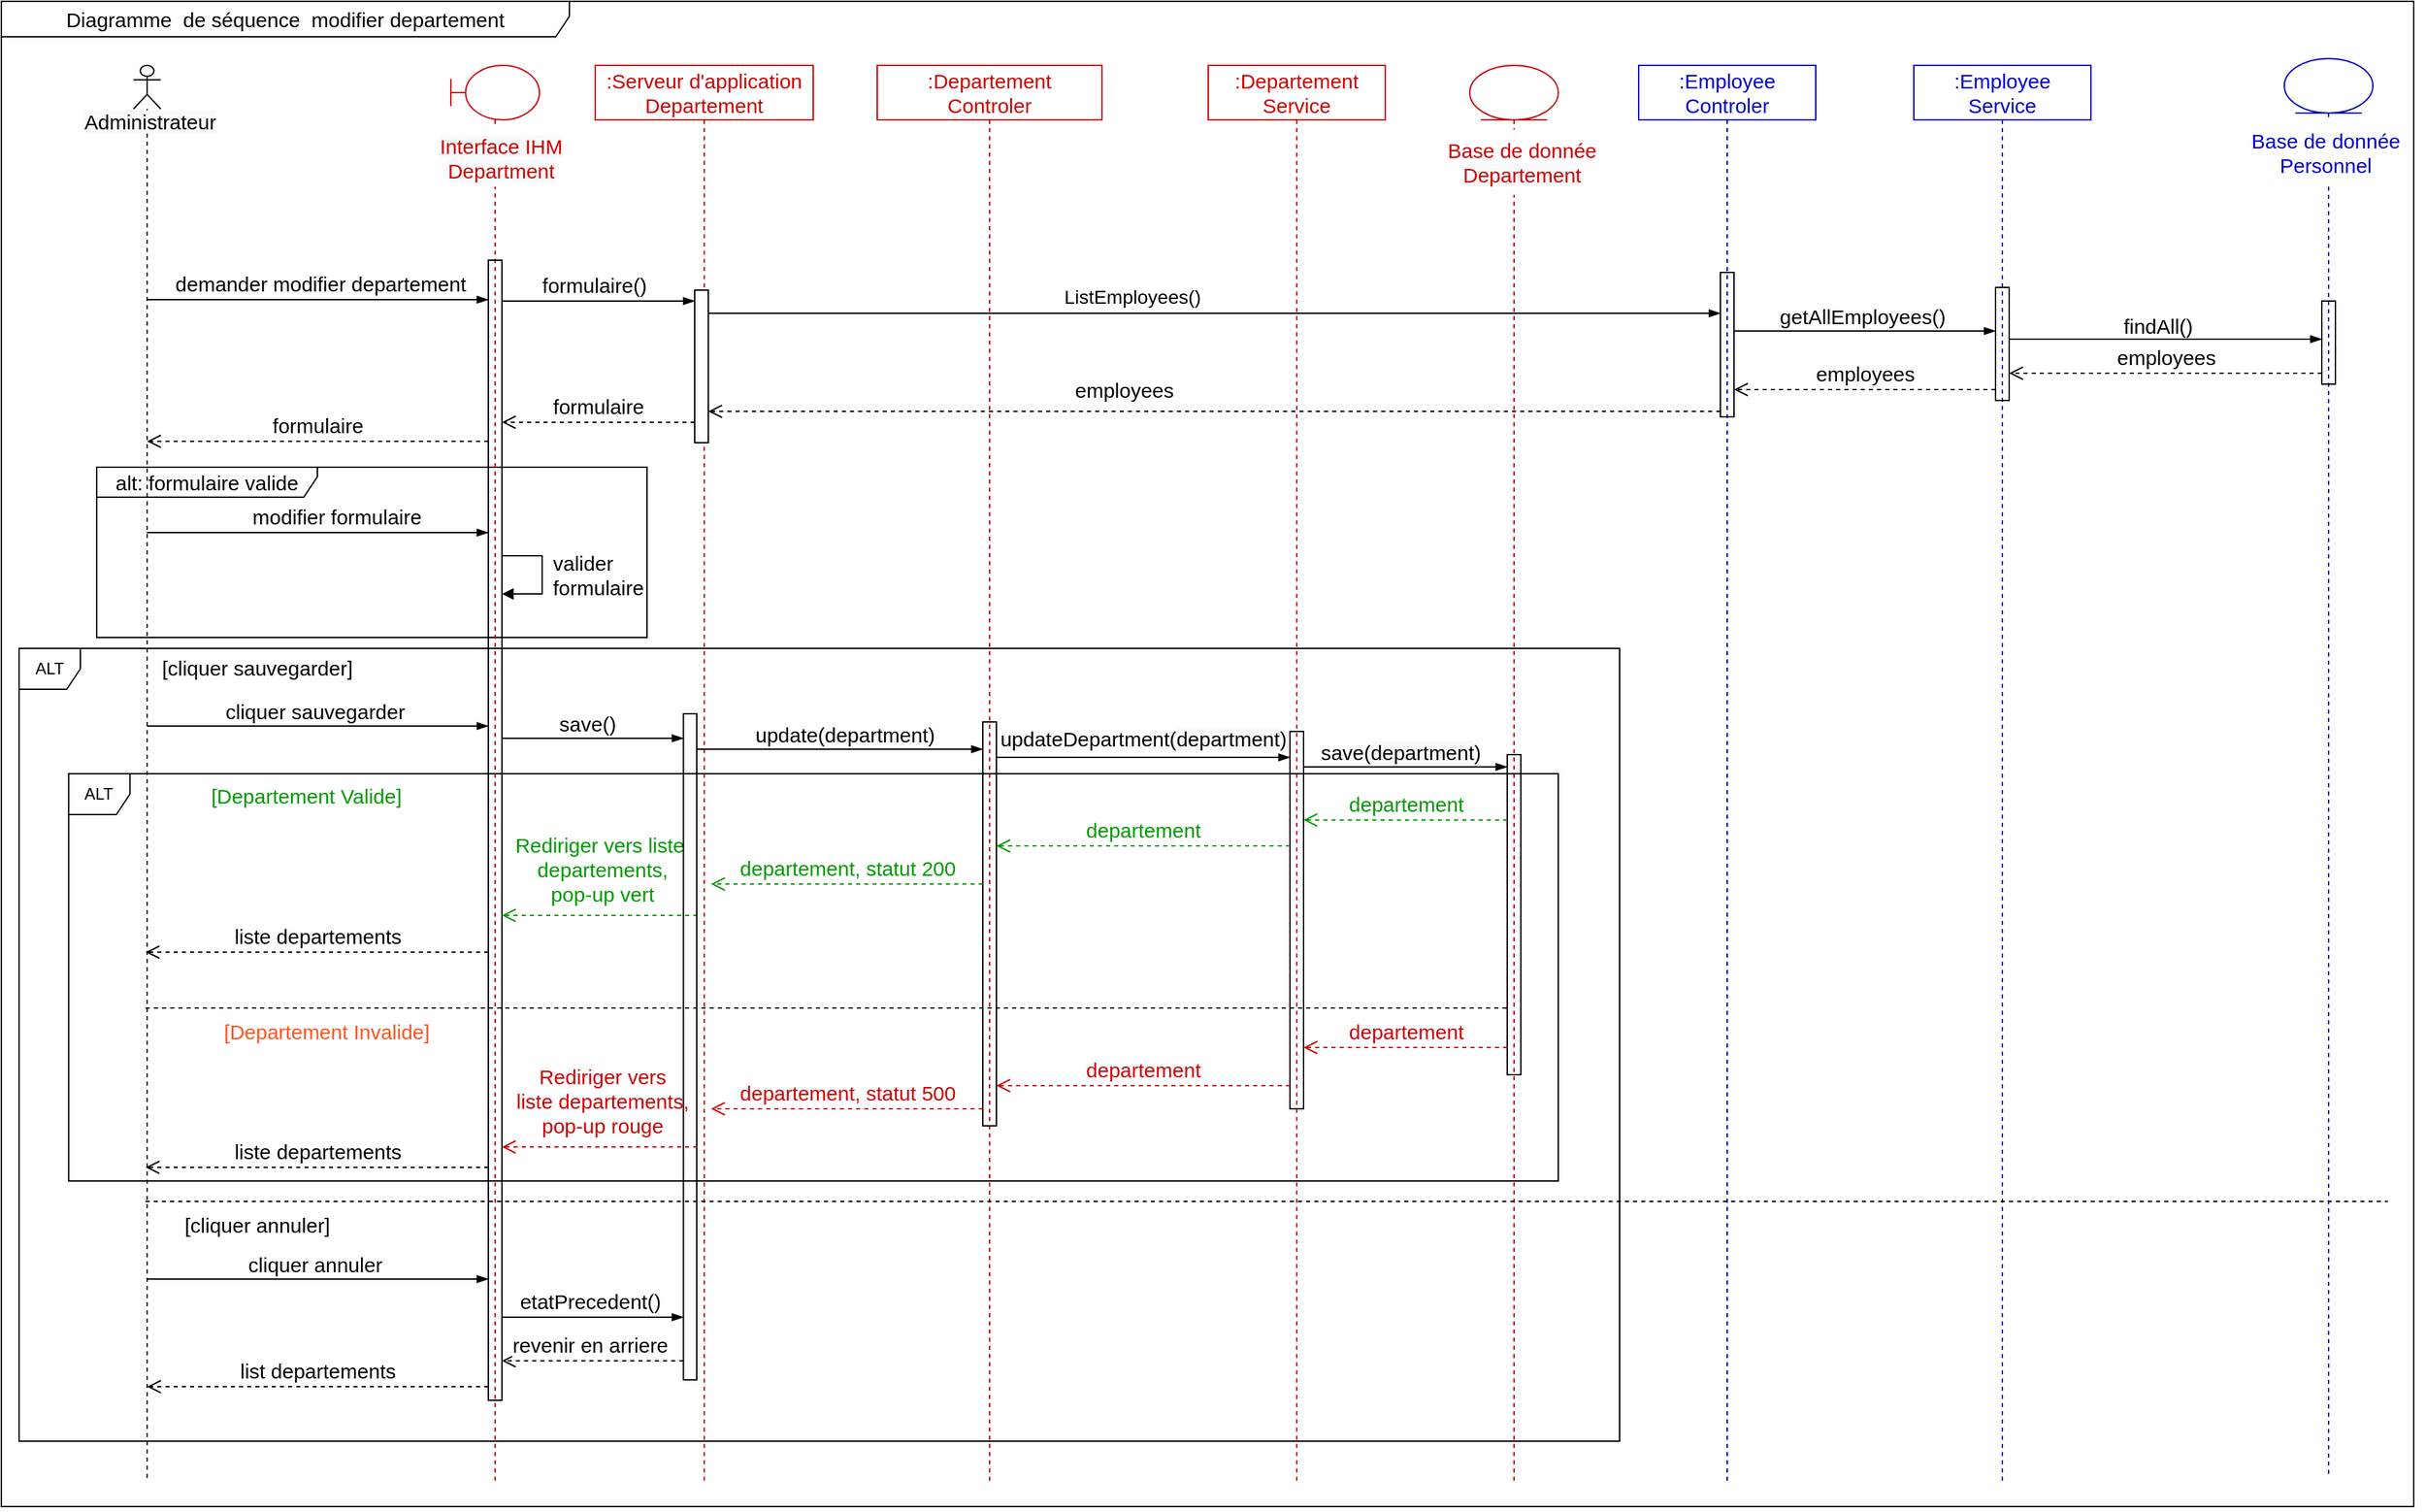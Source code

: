 <mxfile version="20.2.3" type="github">
  <diagram id="Mkl_PsdnmxrldSqLvvV-" name="Page-1">
    <mxGraphModel dx="2370" dy="1323" grid="0" gridSize="10" guides="1" tooltips="1" connect="1" arrows="1" fold="1" page="1" pageScale="1" pageWidth="827" pageHeight="1169" math="0" shadow="0">
      <root>
        <mxCell id="0" />
        <mxCell id="1" parent="0" />
        <mxCell id="fcN-yEFnmqgdUuzDJul8-133" value="Diagramme&amp;nbsp; de séquence&amp;nbsp; modifier departement" style="shape=umlFrame;whiteSpace=wrap;html=1;rounded=0;shadow=0;glass=0;sketch=0;fontSize=15;fillColor=none;width=417;height=26;" vertex="1" parent="1">
          <mxGeometry x="13" y="18" width="1771" height="1105" as="geometry" />
        </mxCell>
        <mxCell id="fcN-yEFnmqgdUuzDJul8-66" value="&lt;font style=&quot;font-size: 15px;&quot;&gt;alt: formulaire valide&lt;/font&gt;" style="shape=umlFrame;whiteSpace=wrap;html=1;width=162;height=22;" vertex="1" parent="1">
          <mxGeometry x="83" y="360" width="404" height="125" as="geometry" />
        </mxCell>
        <mxCell id="fcN-yEFnmqgdUuzDJul8-67" value=":Departement&lt;br&gt;Controler" style="shape=umlLifeline;perimeter=lifelinePerimeter;whiteSpace=wrap;html=1;container=1;collapsible=0;recursiveResize=0;outlineConnect=0;rounded=0;shadow=0;glass=0;sketch=0;fillColor=none;fontSize=15;fontColor=#CC0000;strokeColor=#CC0000;" vertex="1" parent="1">
          <mxGeometry x="656" y="65" width="165" height="1040" as="geometry" />
        </mxCell>
        <mxCell id="fcN-yEFnmqgdUuzDJul8-68" value="" style="html=1;points=[];perimeter=orthogonalPerimeter;rounded=0;shadow=0;glass=0;sketch=0;fontSize=15;fillColor=none;" vertex="1" parent="fcN-yEFnmqgdUuzDJul8-67">
          <mxGeometry x="77.5" y="482" width="10" height="296.5" as="geometry" />
        </mxCell>
        <mxCell id="fcN-yEFnmqgdUuzDJul8-69" style="edgeStyle=none;rounded=0;orthogonalLoop=1;jettySize=auto;html=1;fontSize=15;fontColor=#000000;strokeColor=#000000;endArrow=none;endFill=0;dashed=1;" edge="1" parent="1" target="fcN-yEFnmqgdUuzDJul8-75">
          <mxGeometry relative="1" as="geometry">
            <Array as="points">
              <mxPoint x="238" y="757" />
            </Array>
            <mxPoint x="118.962" y="757.0" as="sourcePoint" />
          </mxGeometry>
        </mxCell>
        <mxCell id="fcN-yEFnmqgdUuzDJul8-70" value="" style="shape=umlLifeline;participant=umlActor;perimeter=lifelinePerimeter;whiteSpace=wrap;html=1;container=1;collapsible=0;recursiveResize=0;verticalAlign=top;spacingTop=36;outlineConnect=0;fillColor=none;size=32;sketch=0;shadow=0;rounded=0;glass=0;" vertex="1" parent="1">
          <mxGeometry x="110" y="65" width="20" height="1040" as="geometry" />
        </mxCell>
        <mxCell id="fcN-yEFnmqgdUuzDJul8-71" value="&lt;span style=&quot;color: rgb(0, 0, 0); font-family: Helvetica; font-size: 15px; font-style: normal; font-variant-ligatures: normal; font-variant-caps: normal; font-weight: 400; letter-spacing: normal; orphans: 2; text-align: center; text-indent: 0px; text-transform: none; widows: 2; word-spacing: 0px; -webkit-text-stroke-width: 0px; background-color: rgb(248, 249, 250); text-decoration-thickness: initial; text-decoration-style: initial; text-decoration-color: initial; float: none; display: inline !important;&quot;&gt;Administrateur&lt;/span&gt;" style="text;whiteSpace=wrap;html=1;fontSize=15;" vertex="1" parent="1">
          <mxGeometry x="72" y="91" width="105" height="36" as="geometry" />
        </mxCell>
        <mxCell id="fcN-yEFnmqgdUuzDJul8-72" value=":Departement&lt;br&gt;Service" style="shape=umlLifeline;perimeter=lifelinePerimeter;whiteSpace=wrap;html=1;container=1;collapsible=0;recursiveResize=0;outlineConnect=0;rounded=0;shadow=0;glass=0;sketch=0;fillColor=none;fontSize=15;fontColor=#CC0000;strokeColor=#CC0000;" vertex="1" parent="1">
          <mxGeometry x="899" y="65" width="130" height="1040" as="geometry" />
        </mxCell>
        <mxCell id="fcN-yEFnmqgdUuzDJul8-73" value="" style="html=1;points=[];perimeter=orthogonalPerimeter;rounded=0;shadow=0;glass=0;sketch=0;fontSize=15;fillColor=none;" vertex="1" parent="fcN-yEFnmqgdUuzDJul8-72">
          <mxGeometry x="60" y="489" width="10" height="277" as="geometry" />
        </mxCell>
        <mxCell id="fcN-yEFnmqgdUuzDJul8-74" value="" style="shape=umlLifeline;participant=umlEntity;perimeter=lifelinePerimeter;whiteSpace=wrap;html=1;container=1;collapsible=0;recursiveResize=0;verticalAlign=top;spacingTop=36;outlineConnect=0;rounded=0;shadow=0;glass=0;sketch=0;fontSize=15;fillColor=none;fontColor=#CC6600;strokeColor=#CC0000;" vertex="1" parent="1">
          <mxGeometry x="1091" y="65" width="65" height="1040" as="geometry" />
        </mxCell>
        <mxCell id="fcN-yEFnmqgdUuzDJul8-75" value="" style="html=1;points=[];perimeter=orthogonalPerimeter;rounded=0;shadow=0;glass=0;sketch=0;fontSize=15;fillColor=none;" vertex="1" parent="fcN-yEFnmqgdUuzDJul8-74">
          <mxGeometry x="27.5" y="506" width="10" height="235" as="geometry" />
        </mxCell>
        <mxCell id="fcN-yEFnmqgdUuzDJul8-76" value="&lt;span style=&quot;font-family: Helvetica; font-size: 15px; font-style: normal; font-variant-ligatures: normal; font-variant-caps: normal; font-weight: 400; letter-spacing: normal; orphans: 2; text-indent: 0px; text-transform: none; widows: 2; word-spacing: 0px; -webkit-text-stroke-width: 0px; text-decoration-thickness: initial; text-decoration-style: initial; text-decoration-color: initial; float: none; display: inline !important;&quot;&gt;Base de donnée&lt;br&gt;&lt;span style=&quot;background-color: rgb(248, 249, 250);&quot;&gt;Departement&lt;/span&gt;&lt;br&gt;&lt;/span&gt;" style="text;whiteSpace=wrap;html=1;fontSize=15;align=center;fillColor=default;fontColor=#CC0000;labelBackgroundColor=default;" vertex="1" parent="fcN-yEFnmqgdUuzDJul8-74">
          <mxGeometry x="-21" y="47" width="119" height="48" as="geometry" />
        </mxCell>
        <mxCell id="fcN-yEFnmqgdUuzDJul8-77" value="" style="shape=umlLifeline;participant=umlBoundary;perimeter=lifelinePerimeter;whiteSpace=wrap;html=1;container=1;collapsible=0;recursiveResize=0;verticalAlign=top;spacingTop=36;outlineConnect=0;rounded=0;shadow=0;glass=0;sketch=0;fontSize=15;fillColor=none;fontColor=#CC6600;strokeColor=#CC0000;" vertex="1" parent="1">
          <mxGeometry x="343" y="65" width="65" height="1040" as="geometry" />
        </mxCell>
        <mxCell id="fcN-yEFnmqgdUuzDJul8-78" value="&lt;span style=&quot;font-family: Helvetica; font-size: 15px; font-style: normal; font-variant-ligatures: normal; font-variant-caps: normal; font-weight: 400; letter-spacing: normal; orphans: 2; text-indent: 0px; text-transform: none; widows: 2; word-spacing: 0px; -webkit-text-stroke-width: 0px; background-color: rgb(248, 249, 250); text-decoration-thickness: initial; text-decoration-style: initial; text-decoration-color: initial; float: none; display: inline !important;&quot;&gt;Interface IHM&lt;/span&gt;&lt;br style=&quot;font-family: Helvetica; font-size: 15px; font-style: normal; font-variant-ligatures: normal; font-variant-caps: normal; font-weight: 400; letter-spacing: normal; orphans: 2; text-indent: 0px; text-transform: none; widows: 2; word-spacing: 0px; -webkit-text-stroke-width: 0px; background-color: rgb(248, 249, 250); text-decoration-thickness: initial; text-decoration-style: initial; text-decoration-color: initial;&quot;&gt;&lt;span style=&quot;font-family: Helvetica; font-size: 15px; font-style: normal; font-variant-ligatures: normal; font-variant-caps: normal; font-weight: 400; letter-spacing: normal; orphans: 2; text-indent: 0px; text-transform: none; widows: 2; word-spacing: 0px; -webkit-text-stroke-width: 0px; background-color: rgb(248, 249, 250); text-decoration-thickness: initial; text-decoration-style: initial; text-decoration-color: initial; float: none; display: inline !important;&quot;&gt;Department&lt;/span&gt;" style="text;whiteSpace=wrap;html=1;fontSize=15;align=center;fillColor=default;fontColor=#CC0000;" vertex="1" parent="fcN-yEFnmqgdUuzDJul8-77">
          <mxGeometry x="-24" y="44" width="122" height="45" as="geometry" />
        </mxCell>
        <mxCell id="fcN-yEFnmqgdUuzDJul8-79" value="" style="html=1;points=[];perimeter=orthogonalPerimeter;rounded=0;shadow=0;glass=0;sketch=0;fontSize=15;fillColor=none;" vertex="1" parent="fcN-yEFnmqgdUuzDJul8-77">
          <mxGeometry x="27.5" y="143" width="10" height="837" as="geometry" />
        </mxCell>
        <mxCell id="fcN-yEFnmqgdUuzDJul8-80" value="valider&lt;br&gt;formulaire" style="edgeStyle=orthogonalEdgeStyle;html=1;align=left;spacingLeft=2;endArrow=block;rounded=0;fontSize=15;labelBackgroundColor=none;" edge="1" parent="fcN-yEFnmqgdUuzDJul8-77">
          <mxGeometry x="-0.001" y="4" relative="1" as="geometry">
            <mxPoint x="37.5" y="360.037" as="sourcePoint" />
            <Array as="points">
              <mxPoint x="67" y="360" />
              <mxPoint x="67" y="388" />
            </Array>
            <mxPoint x="37.5" y="388.037" as="targetPoint" />
            <mxPoint as="offset" />
          </mxGeometry>
        </mxCell>
        <mxCell id="fcN-yEFnmqgdUuzDJul8-81" value="" style="edgeStyle=elbowEdgeStyle;fontSize=12;html=1;endArrow=blockThin;endFill=1;rounded=0;" edge="1" parent="1" source="fcN-yEFnmqgdUuzDJul8-70" target="fcN-yEFnmqgdUuzDJul8-79">
          <mxGeometry width="160" relative="1" as="geometry">
            <mxPoint x="628" y="319" as="sourcePoint" />
            <mxPoint x="788" y="319" as="targetPoint" />
            <Array as="points">
              <mxPoint x="190" y="237" />
              <mxPoint x="171" y="210" />
            </Array>
          </mxGeometry>
        </mxCell>
        <mxCell id="fcN-yEFnmqgdUuzDJul8-82" value="demander modifier departement" style="edgeLabel;html=1;align=center;verticalAlign=middle;resizable=0;points=[];fontSize=15;" vertex="1" connectable="0" parent="fcN-yEFnmqgdUuzDJul8-81">
          <mxGeometry x="-0.395" relative="1" as="geometry">
            <mxPoint x="51" y="-12" as="offset" />
          </mxGeometry>
        </mxCell>
        <mxCell id="fcN-yEFnmqgdUuzDJul8-83" value="" style="edgeStyle=elbowEdgeStyle;fontSize=12;html=1;endArrow=blockThin;endFill=1;rounded=0;" edge="1" parent="1" source="fcN-yEFnmqgdUuzDJul8-68" target="fcN-yEFnmqgdUuzDJul8-73">
          <mxGeometry width="160" relative="1" as="geometry">
            <mxPoint x="743.5" y="573" as="sourcePoint" />
            <mxPoint x="959" y="573" as="targetPoint" />
            <Array as="points">
              <mxPoint x="778" y="573" />
              <mxPoint x="753" y="364" />
              <mxPoint x="602" y="349" />
              <mxPoint x="527" y="378" />
            </Array>
          </mxGeometry>
        </mxCell>
        <mxCell id="fcN-yEFnmqgdUuzDJul8-84" value="updateDepartment(&lt;span style=&quot;background-color: rgb(248, 249, 250);&quot;&gt;department&lt;/span&gt;)" style="edgeLabel;html=1;align=center;verticalAlign=middle;resizable=0;points=[];fontSize=15;" vertex="1" connectable="0" parent="fcN-yEFnmqgdUuzDJul8-83">
          <mxGeometry x="0.124" relative="1" as="geometry">
            <mxPoint x="-14" y="-14" as="offset" />
          </mxGeometry>
        </mxCell>
        <mxCell id="fcN-yEFnmqgdUuzDJul8-85" value="" style="edgeStyle=elbowEdgeStyle;fontSize=12;html=1;endArrow=blockThin;endFill=1;rounded=0;" edge="1" parent="1" source="fcN-yEFnmqgdUuzDJul8-73" target="fcN-yEFnmqgdUuzDJul8-75">
          <mxGeometry width="160" relative="1" as="geometry">
            <mxPoint x="474" y="404" as="sourcePoint" />
            <mxPoint x="634" y="404" as="targetPoint" />
            <Array as="points">
              <mxPoint x="1060" y="580" />
              <mxPoint x="969" y="591" />
              <mxPoint x="766" y="367" />
            </Array>
          </mxGeometry>
        </mxCell>
        <mxCell id="fcN-yEFnmqgdUuzDJul8-86" value="save(&lt;span style=&quot;background-color: rgb(248, 249, 250);&quot;&gt;department&lt;/span&gt;)" style="edgeLabel;html=1;align=center;verticalAlign=middle;resizable=0;points=[];fontSize=15;" vertex="1" connectable="0" parent="fcN-yEFnmqgdUuzDJul8-85">
          <mxGeometry x="-0.356" y="2" relative="1" as="geometry">
            <mxPoint x="23" y="-9" as="offset" />
          </mxGeometry>
        </mxCell>
        <mxCell id="fcN-yEFnmqgdUuzDJul8-87" value="&lt;font color=&quot;#009900&quot;&gt;departement&lt;/font&gt;" style="html=1;verticalAlign=bottom;endArrow=open;dashed=1;endSize=8;rounded=0;fontSize=15;strokeColor=#009900;" edge="1" parent="1" source="fcN-yEFnmqgdUuzDJul8-75" target="fcN-yEFnmqgdUuzDJul8-73">
          <mxGeometry relative="1" as="geometry">
            <mxPoint x="806" y="391" as="sourcePoint" />
            <mxPoint x="668" y="391" as="targetPoint" />
            <Array as="points">
              <mxPoint x="1025" y="619" />
            </Array>
          </mxGeometry>
        </mxCell>
        <mxCell id="fcN-yEFnmqgdUuzDJul8-88" value="&lt;span style=&quot;color: rgb(0, 153, 0);&quot;&gt;departement&lt;/span&gt;" style="html=1;verticalAlign=bottom;endArrow=open;dashed=1;endSize=8;rounded=0;fontSize=15;strokeColor=#009900;" edge="1" parent="1" source="fcN-yEFnmqgdUuzDJul8-73" target="fcN-yEFnmqgdUuzDJul8-68">
          <mxGeometry relative="1" as="geometry">
            <mxPoint x="658" y="396" as="sourcePoint" />
            <mxPoint x="477" y="396" as="targetPoint" />
            <Array as="points">
              <mxPoint x="895" y="638" />
            </Array>
          </mxGeometry>
        </mxCell>
        <mxCell id="fcN-yEFnmqgdUuzDJul8-89" value=":Serveur d&#39;application&lt;br&gt;Departement" style="shape=umlLifeline;perimeter=lifelinePerimeter;whiteSpace=wrap;html=1;container=1;collapsible=0;recursiveResize=0;outlineConnect=0;rounded=0;shadow=0;glass=0;sketch=0;fillColor=none;fontSize=15;fontColor=#CC0000;strokeColor=#CC0000;" vertex="1" parent="1">
          <mxGeometry x="449" y="65" width="160" height="1040" as="geometry" />
        </mxCell>
        <mxCell id="fcN-yEFnmqgdUuzDJul8-90" value="" style="html=1;points=[];perimeter=orthogonalPerimeter;" vertex="1" parent="fcN-yEFnmqgdUuzDJul8-89">
          <mxGeometry x="73" y="165" width="10" height="112" as="geometry" />
        </mxCell>
        <mxCell id="fcN-yEFnmqgdUuzDJul8-91" value="" style="fontSize=12;html=1;endArrow=blockThin;endFill=1;rounded=0;" edge="1" parent="1" source="fcN-yEFnmqgdUuzDJul8-79" target="fcN-yEFnmqgdUuzDJul8-90">
          <mxGeometry width="160" relative="1" as="geometry">
            <mxPoint x="294" y="256" as="sourcePoint" />
            <mxPoint x="599" y="366" as="targetPoint" />
            <Array as="points">
              <mxPoint x="382" y="238" />
            </Array>
          </mxGeometry>
        </mxCell>
        <mxCell id="fcN-yEFnmqgdUuzDJul8-92" value="formulaire()" style="edgeLabel;html=1;align=center;verticalAlign=middle;resizable=0;points=[];fontSize=15;" vertex="1" connectable="0" parent="fcN-yEFnmqgdUuzDJul8-91">
          <mxGeometry x="-0.006" y="-3" relative="1" as="geometry">
            <mxPoint x="-3" y="-15" as="offset" />
          </mxGeometry>
        </mxCell>
        <mxCell id="fcN-yEFnmqgdUuzDJul8-93" value="&lt;font style=&quot;font-size: 15px;&quot;&gt;formulaire&lt;/font&gt;" style="html=1;verticalAlign=bottom;endArrow=open;dashed=1;endSize=8;rounded=0;" edge="1" parent="1" source="fcN-yEFnmqgdUuzDJul8-90" target="fcN-yEFnmqgdUuzDJul8-79">
          <mxGeometry relative="1" as="geometry">
            <mxPoint x="438" y="323" as="sourcePoint" />
            <mxPoint x="358" y="323" as="targetPoint" />
            <Array as="points">
              <mxPoint x="469" y="327" />
            </Array>
          </mxGeometry>
        </mxCell>
        <mxCell id="fcN-yEFnmqgdUuzDJul8-94" value="&lt;font style=&quot;font-size: 15px;&quot;&gt;formulaire&lt;/font&gt;" style="html=1;verticalAlign=bottom;endArrow=open;dashed=1;endSize=8;rounded=0;" edge="1" parent="1" source="fcN-yEFnmqgdUuzDJul8-79" target="fcN-yEFnmqgdUuzDJul8-70">
          <mxGeometry relative="1" as="geometry">
            <mxPoint x="300.5" y="298" as="sourcePoint" />
            <mxPoint x="119.667" y="298" as="targetPoint" />
            <Array as="points">
              <mxPoint x="339" y="341" />
            </Array>
          </mxGeometry>
        </mxCell>
        <mxCell id="fcN-yEFnmqgdUuzDJul8-95" value="" style="fontSize=12;html=1;endArrow=blockThin;endFill=1;rounded=0;" edge="1" parent="1">
          <mxGeometry width="160" relative="1" as="geometry">
            <mxPoint x="119.759" y="408" as="sourcePoint" />
            <mxPoint x="370.5" y="408" as="targetPoint" />
            <Array as="points">
              <mxPoint x="255" y="408" />
            </Array>
          </mxGeometry>
        </mxCell>
        <mxCell id="fcN-yEFnmqgdUuzDJul8-96" value="modifier formulaire" style="edgeLabel;html=1;align=center;verticalAlign=middle;resizable=0;points=[];fontSize=15;" vertex="1" connectable="0" parent="fcN-yEFnmqgdUuzDJul8-95">
          <mxGeometry x="0.128" y="-4" relative="1" as="geometry">
            <mxPoint x="-3" y="-16" as="offset" />
          </mxGeometry>
        </mxCell>
        <mxCell id="fcN-yEFnmqgdUuzDJul8-97" value="" style="fontSize=12;html=1;endArrow=blockThin;endFill=1;rounded=0;" edge="1" parent="1" source="fcN-yEFnmqgdUuzDJul8-79" target="fcN-yEFnmqgdUuzDJul8-107">
          <mxGeometry width="160" relative="1" as="geometry">
            <mxPoint x="380.5" y="542.0" as="sourcePoint" />
            <mxPoint x="524" y="542" as="targetPoint" />
            <Array as="points">
              <mxPoint x="487" y="559" />
            </Array>
          </mxGeometry>
        </mxCell>
        <mxCell id="fcN-yEFnmqgdUuzDJul8-98" value="save()" style="edgeLabel;html=1;align=center;verticalAlign=middle;resizable=0;points=[];labelBackgroundColor=none;fontSize=15;" vertex="1" connectable="0" parent="fcN-yEFnmqgdUuzDJul8-97">
          <mxGeometry x="-0.081" y="1" relative="1" as="geometry">
            <mxPoint x="1" y="-10" as="offset" />
          </mxGeometry>
        </mxCell>
        <mxCell id="fcN-yEFnmqgdUuzDJul8-99" value="" style="fontSize=12;html=1;endArrow=blockThin;endFill=1;rounded=0;" edge="1" parent="1" source="fcN-yEFnmqgdUuzDJul8-107" target="fcN-yEFnmqgdUuzDJul8-68">
          <mxGeometry width="160" relative="1" as="geometry">
            <mxPoint x="534" y="567" as="sourcePoint" />
            <mxPoint x="733.5" y="567" as="targetPoint" />
            <Array as="points">
              <mxPoint x="552" y="567" />
            </Array>
          </mxGeometry>
        </mxCell>
        <mxCell id="fcN-yEFnmqgdUuzDJul8-100" value="&lt;span style=&quot;font-size: 15px;&quot;&gt;update(department)&lt;/span&gt;" style="edgeLabel;html=1;align=center;verticalAlign=middle;resizable=0;points=[];labelBackgroundColor=none;fontSize=15;" vertex="1" connectable="0" parent="fcN-yEFnmqgdUuzDJul8-99">
          <mxGeometry x="0.25" relative="1" as="geometry">
            <mxPoint x="-23" y="-11" as="offset" />
          </mxGeometry>
        </mxCell>
        <mxCell id="fcN-yEFnmqgdUuzDJul8-101" value="&lt;span style=&quot;color: rgb(0, 153, 0);&quot;&gt;departement&lt;/span&gt;&lt;font color=&quot;#009900&quot;&gt;, statut 200&lt;/font&gt;" style="html=1;verticalAlign=bottom;endArrow=open;dashed=1;endSize=8;rounded=0;fontSize=15;strokeColor=#009900;" edge="1" parent="1" source="fcN-yEFnmqgdUuzDJul8-68">
          <mxGeometry relative="1" as="geometry">
            <mxPoint x="661" y="638" as="sourcePoint" />
            <mxPoint x="534" y="666" as="targetPoint" />
            <Array as="points">
              <mxPoint x="633" y="666" />
            </Array>
          </mxGeometry>
        </mxCell>
        <mxCell id="fcN-yEFnmqgdUuzDJul8-102" value="&lt;font color=&quot;#009900&quot;&gt;Rediriger vers liste&amp;nbsp;&lt;br&gt;&lt;/font&gt;&lt;span style=&quot;color: rgb(0, 153, 0);&quot;&gt;departements&lt;/span&gt;&lt;font color=&quot;#009900&quot;&gt;,&lt;br&gt;pop-up vert&lt;br&gt;&lt;/font&gt;" style="html=1;verticalAlign=bottom;endArrow=open;dashed=1;endSize=8;rounded=0;fontSize=15;strokeColor=#009900;" edge="1" parent="1">
          <mxGeometry x="-0.014" y="-4" relative="1" as="geometry">
            <mxPoint x="524" y="689" as="sourcePoint" />
            <mxPoint x="380.5" y="689" as="targetPoint" />
            <Array as="points">
              <mxPoint x="459" y="689" />
            </Array>
            <mxPoint as="offset" />
          </mxGeometry>
        </mxCell>
        <mxCell id="fcN-yEFnmqgdUuzDJul8-103" value="&lt;font color=&quot;#000000&quot;&gt;liste departements&lt;/font&gt;" style="html=1;verticalAlign=bottom;endArrow=open;dashed=1;endSize=8;rounded=0;fontSize=15;fontColor=#009900;strokeColor=#000000;" edge="1" parent="1">
          <mxGeometry relative="1" as="geometry">
            <mxPoint x="370.5" y="716" as="sourcePoint" />
            <mxPoint x="118.962" y="716" as="targetPoint" />
            <Array as="points">
              <mxPoint x="274" y="716" />
            </Array>
          </mxGeometry>
        </mxCell>
        <mxCell id="fcN-yEFnmqgdUuzDJul8-104" value="" style="group" vertex="1" connectable="0" parent="1">
          <mxGeometry x="37" y="381" width="1755" height="745" as="geometry" />
        </mxCell>
        <mxCell id="fcN-yEFnmqgdUuzDJul8-111" value="ALT" style="shape=umlFrame;whiteSpace=wrap;html=1;width=45;height=30;" vertex="1" parent="fcN-yEFnmqgdUuzDJul8-104">
          <mxGeometry x="-11.0" y="112" width="1175" height="582" as="geometry" />
        </mxCell>
        <mxCell id="fcN-yEFnmqgdUuzDJul8-105" value="&lt;div style=&quot;text-align: left; font-size: 15px;&quot;&gt;&lt;span style=&quot;background-color: initial; font-size: 15px;&quot;&gt;[Departement&amp;nbsp;&lt;/span&gt;&lt;span style=&quot;background-color: initial; text-align: right; font-size: 15px;&quot;&gt;Valide]&lt;/span&gt;&lt;/div&gt;" style="text;html=1;strokeColor=none;fillColor=none;align=center;verticalAlign=middle;whiteSpace=wrap;rounded=0;fontSize=15;fontColor=#009900;" vertex="1" parent="fcN-yEFnmqgdUuzDJul8-104">
          <mxGeometry x="99.136" y="207.74" width="201.749" height="24.35" as="geometry" />
        </mxCell>
        <mxCell id="fcN-yEFnmqgdUuzDJul8-106" value="[Departement Invalide]" style="text;html=1;strokeColor=none;fillColor=none;align=center;verticalAlign=middle;whiteSpace=wrap;rounded=0;fontSize=15;fontColor=#FF5521;" vertex="1" parent="fcN-yEFnmqgdUuzDJul8-104">
          <mxGeometry x="132.921" y="382.002" width="163.512" height="22.604" as="geometry" />
        </mxCell>
        <mxCell id="fcN-yEFnmqgdUuzDJul8-107" value="" style="html=1;points=[];perimeter=orthogonalPerimeter;rounded=0;shadow=0;glass=0;sketch=0;fontSize=15;fillColor=none;" vertex="1" parent="fcN-yEFnmqgdUuzDJul8-104">
          <mxGeometry x="476.727" y="160" width="9.769" height="489" as="geometry" />
        </mxCell>
        <mxCell id="fcN-yEFnmqgdUuzDJul8-108" value="&lt;div style=&quot;text-align: left;&quot;&gt;&lt;span style=&quot;color: rgb(0, 0, 0); text-align: center; background-color: rgb(255, 255, 255);&quot;&gt;&lt;font style=&quot;font-size: 15px;&quot;&gt;[cliquer sauvegarder]&lt;/font&gt;&lt;/span&gt;&lt;br&gt;&lt;/div&gt;" style="text;html=1;strokeColor=none;fillColor=none;align=center;verticalAlign=bottom;whiteSpace=wrap;rounded=0;fontSize=15;fontColor=#009900;" vertex="1" parent="fcN-yEFnmqgdUuzDJul8-104">
          <mxGeometry x="89.875" y="114" width="148.489" height="24.35" as="geometry" />
        </mxCell>
        <mxCell id="fcN-yEFnmqgdUuzDJul8-109" value="&lt;div style=&quot;text-align: left;&quot;&gt;&lt;span style=&quot;color: rgb(0, 0, 0); text-align: center; background-color: rgb(255, 255, 255);&quot;&gt;&lt;font style=&quot;font-size: 15px;&quot;&gt;[cliquer annuler]&lt;/font&gt;&lt;/span&gt;&lt;br&gt;&lt;/div&gt;" style="text;html=1;strokeColor=none;fillColor=none;align=center;verticalAlign=bottom;whiteSpace=wrap;rounded=0;fontSize=15;fontColor=#009900;" vertex="1" parent="fcN-yEFnmqgdUuzDJul8-104">
          <mxGeometry x="89.875" y="523" width="148.489" height="24.35" as="geometry" />
        </mxCell>
        <mxCell id="fcN-yEFnmqgdUuzDJul8-110" value="ALT" style="shape=umlFrame;whiteSpace=wrap;html=1;width=45;height=30;" vertex="1" parent="fcN-yEFnmqgdUuzDJul8-104">
          <mxGeometry x="25.4" y="204" width="1093.6" height="299" as="geometry" />
        </mxCell>
        <mxCell id="fcN-yEFnmqgdUuzDJul8-112" value="&lt;font color=&quot;#cc0000&quot;&gt;departement&lt;/font&gt;" style="html=1;verticalAlign=bottom;endArrow=open;dashed=1;endSize=8;rounded=0;fontSize=15;fontColor=#000000;strokeColor=#CC0000;" edge="1" parent="1" source="fcN-yEFnmqgdUuzDJul8-75" target="fcN-yEFnmqgdUuzDJul8-73">
          <mxGeometry relative="1" as="geometry">
            <mxPoint x="680" y="796" as="sourcePoint" />
            <mxPoint x="600" y="796" as="targetPoint" />
            <Array as="points">
              <mxPoint x="1038" y="786" />
            </Array>
          </mxGeometry>
        </mxCell>
        <mxCell id="fcN-yEFnmqgdUuzDJul8-113" value="&lt;span style=&quot;color: rgb(204, 0, 0);&quot;&gt;departement&lt;/span&gt;" style="html=1;verticalAlign=bottom;endArrow=open;dashed=1;endSize=8;rounded=0;fontSize=15;fontColor=#000000;strokeColor=#CC0000;" edge="1" parent="1" source="fcN-yEFnmqgdUuzDJul8-73" target="fcN-yEFnmqgdUuzDJul8-68">
          <mxGeometry relative="1" as="geometry">
            <mxPoint x="915" y="826" as="sourcePoint" />
            <mxPoint x="744" y="826" as="targetPoint" />
            <Array as="points">
              <mxPoint x="879" y="814" />
            </Array>
          </mxGeometry>
        </mxCell>
        <mxCell id="fcN-yEFnmqgdUuzDJul8-114" value="&lt;span style=&quot;color: rgb(204, 0, 0);&quot;&gt;departement&lt;/span&gt;&lt;font color=&quot;#cc0000&quot;&gt;, statut 500&lt;/font&gt;" style="html=1;verticalAlign=bottom;endArrow=open;dashed=1;endSize=8;rounded=0;fontSize=15;fontColor=#000000;strokeColor=#CC0000;" edge="1" parent="1" source="fcN-yEFnmqgdUuzDJul8-68">
          <mxGeometry relative="1" as="geometry">
            <mxPoint x="651" y="823" as="sourcePoint" />
            <mxPoint x="534" y="831" as="targetPoint" />
            <Array as="points">
              <mxPoint x="619" y="831" />
            </Array>
          </mxGeometry>
        </mxCell>
        <mxCell id="fcN-yEFnmqgdUuzDJul8-115" value="&lt;font color=&quot;#cc0000&quot;&gt;Rediriger vers &lt;br&gt;liste&amp;nbsp;&lt;/font&gt;&lt;span style=&quot;color: rgb(204, 0, 0);&quot;&gt;departements&lt;/span&gt;&lt;font color=&quot;#cc0000&quot;&gt;,&lt;br&gt;pop-up rouge&lt;/font&gt;" style="html=1;verticalAlign=bottom;endArrow=open;dashed=1;endSize=8;rounded=0;fontSize=15;strokeColor=#CC0000;labelBackgroundColor=none;" edge="1" parent="1">
          <mxGeometry x="-0.014" y="-4" relative="1" as="geometry">
            <mxPoint x="524" y="859" as="sourcePoint" />
            <mxPoint x="380.5" y="859" as="targetPoint" />
            <Array as="points">
              <mxPoint x="445" y="859" />
            </Array>
            <mxPoint as="offset" />
          </mxGeometry>
        </mxCell>
        <mxCell id="fcN-yEFnmqgdUuzDJul8-116" value="&lt;font color=&quot;#000000&quot;&gt;liste&amp;nbsp;&lt;/font&gt;&lt;span style=&quot;color: rgb(0, 0, 0);&quot;&gt;departements&lt;/span&gt;" style="html=1;verticalAlign=bottom;endArrow=open;dashed=1;endSize=8;rounded=0;fontSize=15;fontColor=#009900;strokeColor=#000000;" edge="1" parent="1">
          <mxGeometry relative="1" as="geometry">
            <mxPoint x="370.5" y="874" as="sourcePoint" />
            <mxPoint x="118.962" y="874" as="targetPoint" />
            <Array as="points">
              <mxPoint x="231" y="874" />
            </Array>
          </mxGeometry>
        </mxCell>
        <mxCell id="fcN-yEFnmqgdUuzDJul8-117" value=":Employee&lt;br&gt;Controler" style="shape=umlLifeline;perimeter=lifelinePerimeter;whiteSpace=wrap;html=1;container=1;collapsible=0;recursiveResize=0;outlineConnect=0;rounded=0;shadow=0;glass=0;sketch=0;fillColor=none;fontSize=15;strokeColor=#0000CC;fontColor=#0000CC;" vertex="1" parent="1">
          <mxGeometry x="1215" y="65" width="130" height="1040" as="geometry" />
        </mxCell>
        <mxCell id="fcN-yEFnmqgdUuzDJul8-118" value="" style="html=1;points=[];perimeter=orthogonalPerimeter;rounded=0;shadow=0;glass=0;sketch=0;fontSize=15;fillColor=none;" vertex="1" parent="fcN-yEFnmqgdUuzDJul8-117">
          <mxGeometry x="60" y="152" width="10" height="106" as="geometry" />
        </mxCell>
        <mxCell id="fcN-yEFnmqgdUuzDJul8-119" value="" style="shape=umlLifeline;participant=umlEntity;perimeter=lifelinePerimeter;whiteSpace=wrap;html=1;container=1;collapsible=0;recursiveResize=0;verticalAlign=top;spacingTop=36;outlineConnect=0;rounded=0;shadow=0;glass=0;sketch=0;fontSize=15;fillColor=none;strokeColor=#0000CC;" vertex="1" parent="1">
          <mxGeometry x="1689" y="60" width="65" height="1040" as="geometry" />
        </mxCell>
        <mxCell id="fcN-yEFnmqgdUuzDJul8-120" value="Base de donnée&lt;br&gt;Personnel" style="text;whiteSpace=wrap;html=1;fontSize=15;align=center;fillColor=default;fontColor=#0000CC;" vertex="1" parent="fcN-yEFnmqgdUuzDJul8-119">
          <mxGeometry x="-33" y="45" width="127" height="48" as="geometry" />
        </mxCell>
        <mxCell id="fcN-yEFnmqgdUuzDJul8-121" value="" style="html=1;points=[];perimeter=orthogonalPerimeter;rounded=0;shadow=0;glass=0;sketch=0;fontSize=15;fillColor=none;" vertex="1" parent="fcN-yEFnmqgdUuzDJul8-119">
          <mxGeometry x="27.5" y="178" width="10" height="61" as="geometry" />
        </mxCell>
        <mxCell id="fcN-yEFnmqgdUuzDJul8-122" value=":Employee&lt;br&gt;Service" style="shape=umlLifeline;perimeter=lifelinePerimeter;whiteSpace=wrap;html=1;container=1;collapsible=0;recursiveResize=0;outlineConnect=0;rounded=0;shadow=0;glass=0;sketch=0;fillColor=none;fontSize=15;strokeColor=#0000CC;fontColor=#0000CC;" vertex="1" parent="1">
          <mxGeometry x="1417" y="65" width="130" height="1040" as="geometry" />
        </mxCell>
        <mxCell id="fcN-yEFnmqgdUuzDJul8-123" value="" style="html=1;points=[];perimeter=orthogonalPerimeter;rounded=0;shadow=0;glass=0;sketch=0;fontSize=15;fillColor=none;" vertex="1" parent="fcN-yEFnmqgdUuzDJul8-122">
          <mxGeometry x="60" y="163" width="10" height="83" as="geometry" />
        </mxCell>
        <mxCell id="fcN-yEFnmqgdUuzDJul8-124" value="" style="edgeStyle=elbowEdgeStyle;fontSize=12;html=1;endArrow=blockThin;endFill=1;rounded=0;fontColor=#CC0000;" edge="1" parent="1" source="fcN-yEFnmqgdUuzDJul8-90" target="fcN-yEFnmqgdUuzDJul8-118">
          <mxGeometry width="160" relative="1" as="geometry">
            <mxPoint x="841" y="372" as="sourcePoint" />
            <mxPoint x="1001" y="372" as="targetPoint" />
            <Array as="points">
              <mxPoint x="1209" y="247" />
            </Array>
          </mxGeometry>
        </mxCell>
        <mxCell id="fcN-yEFnmqgdUuzDJul8-125" value="&lt;font style=&quot;font-size: 14px;&quot;&gt;ListEmployees()&lt;/font&gt;" style="edgeLabel;html=1;align=center;verticalAlign=middle;resizable=0;points=[];fontColor=#000000;" vertex="1" connectable="0" parent="fcN-yEFnmqgdUuzDJul8-124">
          <mxGeometry x="-0.164" y="-2" relative="1" as="geometry">
            <mxPoint y="-14" as="offset" />
          </mxGeometry>
        </mxCell>
        <mxCell id="fcN-yEFnmqgdUuzDJul8-126" value="" style="edgeStyle=elbowEdgeStyle;fontSize=12;html=1;endArrow=blockThin;endFill=1;rounded=0;" edge="1" parent="1" source="fcN-yEFnmqgdUuzDJul8-123" target="fcN-yEFnmqgdUuzDJul8-121">
          <mxGeometry width="160" relative="1" as="geometry">
            <mxPoint x="1015" y="313" as="sourcePoint" />
            <mxPoint x="1225" y="280" as="targetPoint" />
            <Array as="points">
              <mxPoint x="1612" y="266" />
              <mxPoint x="1590" y="254" />
              <mxPoint x="1427" y="263" />
              <mxPoint x="917" y="318" />
            </Array>
          </mxGeometry>
        </mxCell>
        <mxCell id="fcN-yEFnmqgdUuzDJul8-127" value="findAll()" style="edgeLabel;html=1;align=center;verticalAlign=middle;resizable=0;points=[];fontSize=15;labelBackgroundColor=none;" vertex="1" connectable="0" parent="fcN-yEFnmqgdUuzDJul8-126">
          <mxGeometry x="-0.356" y="2" relative="1" as="geometry">
            <mxPoint x="35" y="-8" as="offset" />
          </mxGeometry>
        </mxCell>
        <mxCell id="fcN-yEFnmqgdUuzDJul8-128" value="" style="edgeStyle=elbowEdgeStyle;fontSize=12;html=1;endArrow=blockThin;endFill=1;rounded=0;" edge="1" parent="1" source="fcN-yEFnmqgdUuzDJul8-118" target="fcN-yEFnmqgdUuzDJul8-123">
          <mxGeometry width="160" relative="1" as="geometry">
            <mxPoint x="1327" y="273" as="sourcePoint" />
            <mxPoint x="1571" y="273" as="targetPoint" />
            <Array as="points">
              <mxPoint x="1461" y="260" />
              <mxPoint x="1470" y="273" />
              <mxPoint x="1319" y="258" />
              <mxPoint x="1244" y="287" />
            </Array>
          </mxGeometry>
        </mxCell>
        <mxCell id="fcN-yEFnmqgdUuzDJul8-129" value="getAllEmployees()" style="edgeLabel;html=1;align=center;verticalAlign=middle;resizable=0;points=[];fontSize=15;labelBackgroundColor=none;" vertex="1" connectable="0" parent="fcN-yEFnmqgdUuzDJul8-128">
          <mxGeometry x="0.124" relative="1" as="geometry">
            <mxPoint x="-14" y="-11" as="offset" />
          </mxGeometry>
        </mxCell>
        <mxCell id="fcN-yEFnmqgdUuzDJul8-130" value="employees" style="html=1;verticalAlign=bottom;endArrow=open;dashed=1;endSize=8;rounded=0;fontSize=15;" edge="1" parent="1" source="fcN-yEFnmqgdUuzDJul8-121" target="fcN-yEFnmqgdUuzDJul8-123">
          <mxGeometry relative="1" as="geometry">
            <mxPoint x="1704.5" y="459" as="sourcePoint" />
            <mxPoint x="1553" y="459" as="targetPoint" />
            <Array as="points">
              <mxPoint x="1668" y="291" />
            </Array>
          </mxGeometry>
        </mxCell>
        <mxCell id="fcN-yEFnmqgdUuzDJul8-131" value="employees" style="html=1;verticalAlign=bottom;endArrow=open;dashed=1;endSize=8;rounded=0;fontSize=15;" edge="1" parent="1" source="fcN-yEFnmqgdUuzDJul8-123" target="fcN-yEFnmqgdUuzDJul8-118">
          <mxGeometry relative="1" as="geometry">
            <mxPoint x="1535.5" y="296" as="sourcePoint" />
            <mxPoint x="1385" y="296" as="targetPoint" />
            <Array as="points">
              <mxPoint x="1451" y="303" />
            </Array>
          </mxGeometry>
        </mxCell>
        <mxCell id="fcN-yEFnmqgdUuzDJul8-132" value="employees" style="html=1;verticalAlign=bottom;endArrow=open;dashed=1;endSize=8;rounded=0;fontSize=15;" edge="1" parent="1" source="fcN-yEFnmqgdUuzDJul8-118" target="fcN-yEFnmqgdUuzDJul8-90">
          <mxGeometry x="0.179" y="-4" relative="1" as="geometry">
            <mxPoint x="931.5" y="319" as="sourcePoint" />
            <mxPoint x="781" y="319" as="targetPoint" />
            <Array as="points">
              <mxPoint x="883" y="319" />
            </Array>
            <mxPoint as="offset" />
          </mxGeometry>
        </mxCell>
        <mxCell id="fcN-yEFnmqgdUuzDJul8-134" value="" style="edgeStyle=elbowEdgeStyle;fontSize=12;html=1;endArrow=blockThin;endFill=1;rounded=0;fontColor=#000000;" edge="1" parent="1" source="fcN-yEFnmqgdUuzDJul8-70" target="fcN-yEFnmqgdUuzDJul8-79">
          <mxGeometry width="160" relative="1" as="geometry">
            <mxPoint x="311" y="556" as="sourcePoint" />
            <mxPoint x="471" y="556" as="targetPoint" />
            <Array as="points">
              <mxPoint x="343" y="550" />
              <mxPoint x="225" y="535" />
            </Array>
          </mxGeometry>
        </mxCell>
        <mxCell id="fcN-yEFnmqgdUuzDJul8-135" value="cliquer sauvegarder" style="edgeLabel;html=1;align=center;verticalAlign=middle;resizable=0;points=[];fontSize=15;fontColor=#000000;" vertex="1" connectable="0" parent="fcN-yEFnmqgdUuzDJul8-134">
          <mxGeometry x="-0.022" y="2" relative="1" as="geometry">
            <mxPoint y="-9" as="offset" />
          </mxGeometry>
        </mxCell>
        <mxCell id="fcN-yEFnmqgdUuzDJul8-136" style="rounded=0;orthogonalLoop=1;jettySize=auto;html=1;fontSize=15;fontColor=#000000;strokeColor=#000000;endArrow=none;endFill=0;dashed=1;" edge="1" parent="1">
          <mxGeometry relative="1" as="geometry">
            <mxPoint x="118.833" y="899" as="sourcePoint" />
            <mxPoint x="1765" y="899" as="targetPoint" />
          </mxGeometry>
        </mxCell>
        <mxCell id="fcN-yEFnmqgdUuzDJul8-137" value="" style="edgeStyle=elbowEdgeStyle;fontSize=12;html=1;endArrow=blockThin;endFill=1;rounded=0;fontColor=#000000;" edge="1" parent="1" source="fcN-yEFnmqgdUuzDJul8-70" target="fcN-yEFnmqgdUuzDJul8-79">
          <mxGeometry width="160" relative="1" as="geometry">
            <mxPoint x="120.004" y="956.0" as="sourcePoint" />
            <mxPoint x="371.18" y="956.0" as="targetPoint" />
            <Array as="points">
              <mxPoint x="343.68" y="956" />
              <mxPoint x="225.68" y="941" />
            </Array>
          </mxGeometry>
        </mxCell>
        <mxCell id="fcN-yEFnmqgdUuzDJul8-138" value="cliquer annuler" style="edgeLabel;html=1;align=center;verticalAlign=middle;resizable=0;points=[];fontSize=15;fontColor=#000000;" vertex="1" connectable="0" parent="fcN-yEFnmqgdUuzDJul8-137">
          <mxGeometry x="-0.022" y="2" relative="1" as="geometry">
            <mxPoint y="-9" as="offset" />
          </mxGeometry>
        </mxCell>
        <mxCell id="fcN-yEFnmqgdUuzDJul8-139" value="" style="edgeStyle=elbowEdgeStyle;fontSize=12;html=1;endArrow=blockThin;endFill=1;rounded=0;fontColor=#000000;" edge="1" parent="1" source="fcN-yEFnmqgdUuzDJul8-79" target="fcN-yEFnmqgdUuzDJul8-107">
          <mxGeometry width="160" relative="1" as="geometry">
            <mxPoint x="301" y="893" as="sourcePoint" />
            <mxPoint x="461" y="893" as="targetPoint" />
            <Array as="points">
              <mxPoint x="445" y="984" />
            </Array>
          </mxGeometry>
        </mxCell>
        <mxCell id="fcN-yEFnmqgdUuzDJul8-140" value="etatPrecedent()" style="edgeLabel;html=1;align=center;verticalAlign=middle;resizable=0;points=[];fontSize=15;fontColor=#000000;" vertex="1" connectable="0" parent="fcN-yEFnmqgdUuzDJul8-139">
          <mxGeometry x="-0.29" y="-1" relative="1" as="geometry">
            <mxPoint x="17" y="-13" as="offset" />
          </mxGeometry>
        </mxCell>
        <mxCell id="fcN-yEFnmqgdUuzDJul8-141" value="revenir en arriere&amp;nbsp;" style="html=1;verticalAlign=bottom;endArrow=open;dashed=1;endSize=8;rounded=0;fontSize=15;fontColor=#000000;" edge="1" parent="1" source="fcN-yEFnmqgdUuzDJul8-107" target="fcN-yEFnmqgdUuzDJul8-79">
          <mxGeometry relative="1" as="geometry">
            <mxPoint x="373" y="1086" as="sourcePoint" />
            <mxPoint x="293" y="1086" as="targetPoint" />
            <Array as="points">
              <mxPoint x="468" y="1016" />
            </Array>
          </mxGeometry>
        </mxCell>
        <mxCell id="fcN-yEFnmqgdUuzDJul8-142" value="list departements" style="html=1;verticalAlign=bottom;endArrow=open;dashed=1;endSize=8;rounded=0;fontSize=15;fontColor=#000000;" edge="1" parent="1" source="fcN-yEFnmqgdUuzDJul8-79" target="fcN-yEFnmqgdUuzDJul8-70">
          <mxGeometry relative="1" as="geometry">
            <mxPoint x="295" y="1011" as="sourcePoint" />
            <mxPoint x="215" y="1011" as="targetPoint" />
            <Array as="points">
              <mxPoint x="255" y="1035" />
            </Array>
          </mxGeometry>
        </mxCell>
      </root>
    </mxGraphModel>
  </diagram>
</mxfile>
